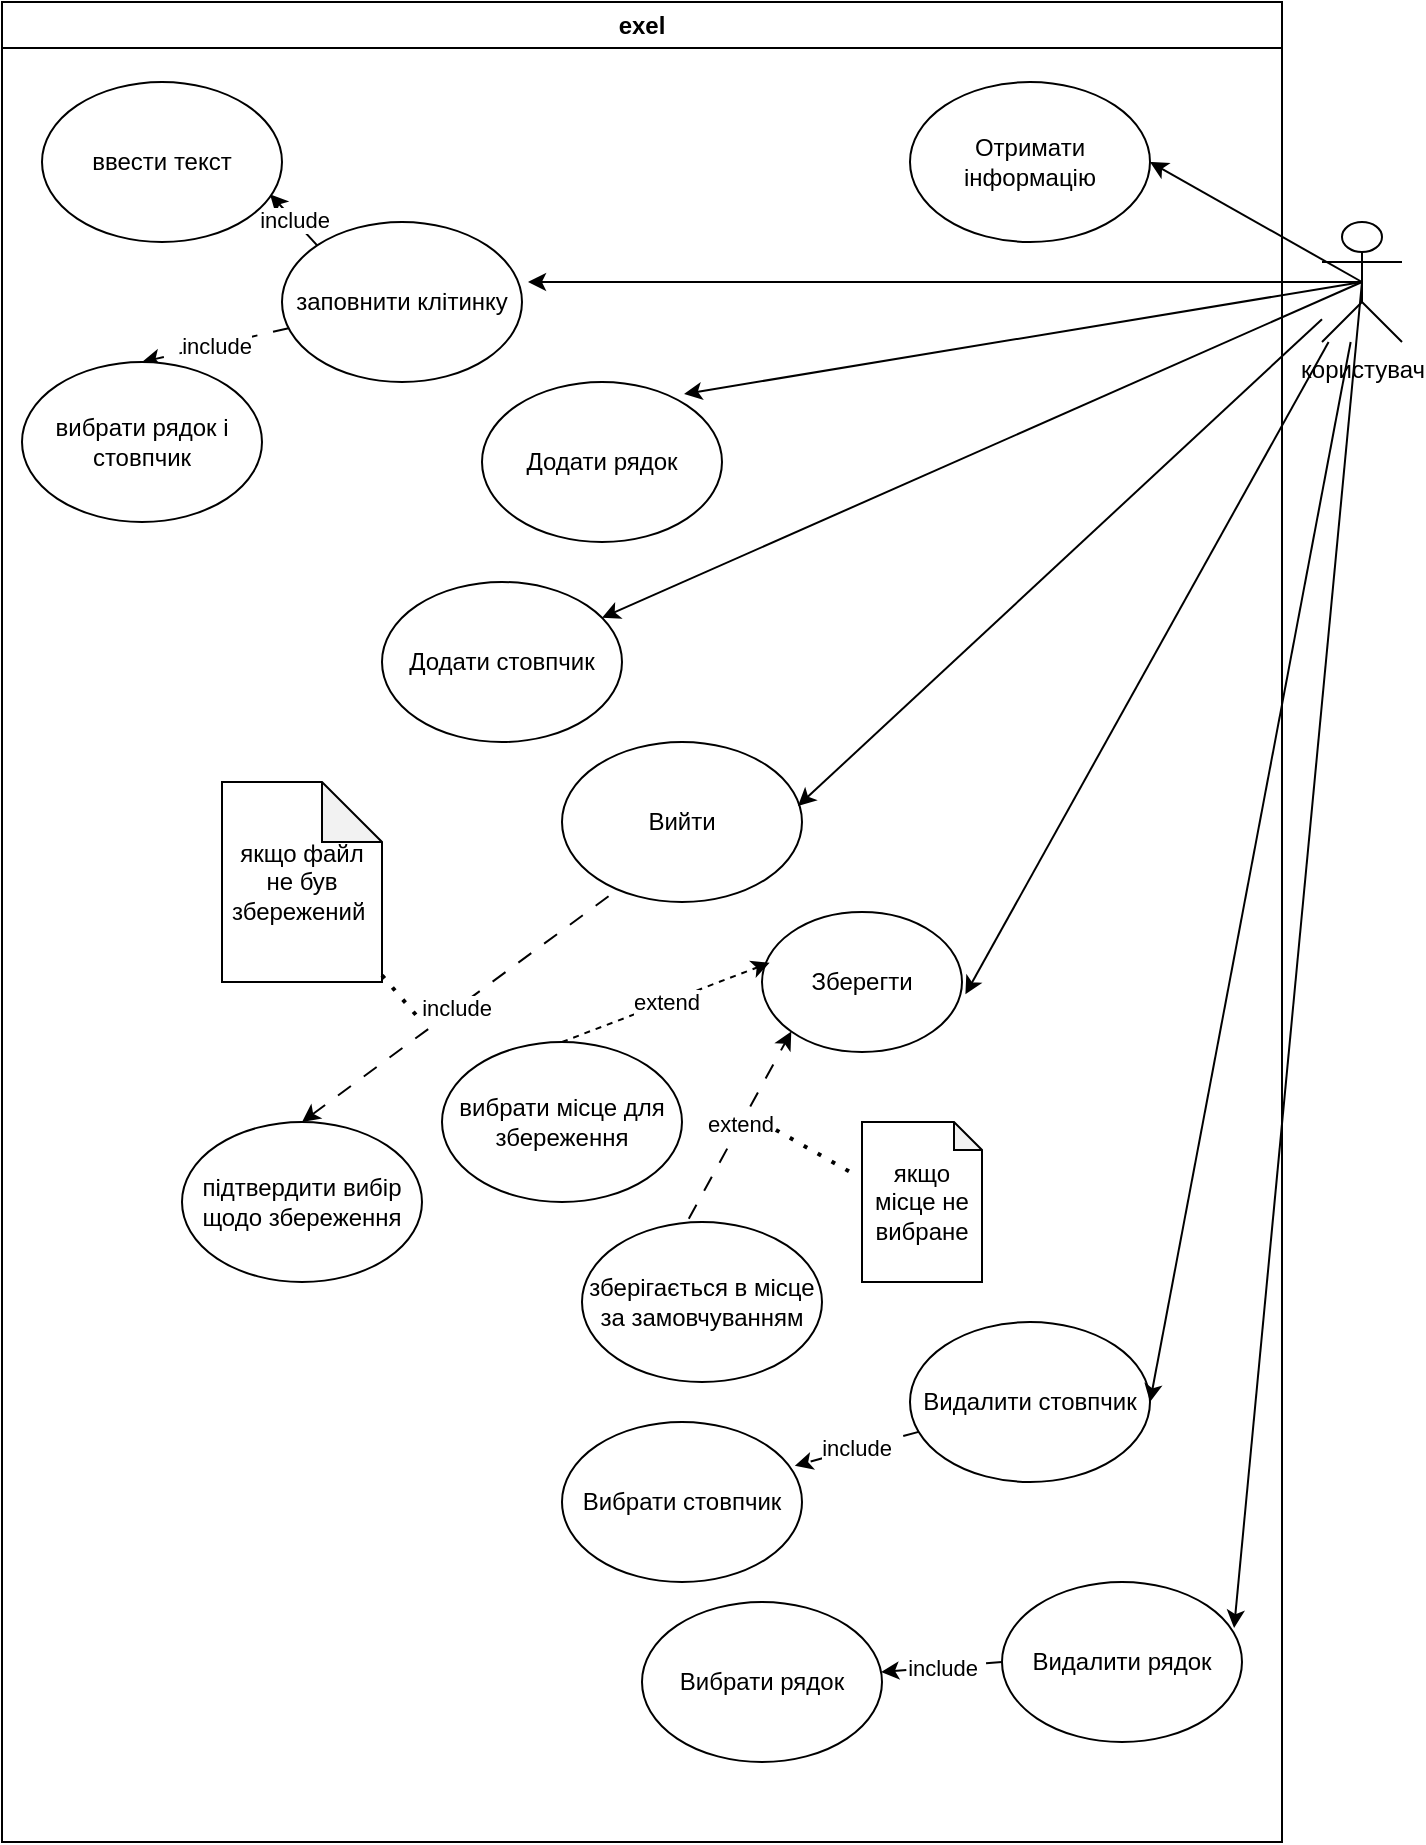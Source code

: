 <mxfile version="21.8.2" type="github">
  <diagram name="Сторінка-1" id="Xm3GS_noqdn_ys-yMm1C">
    <mxGraphModel dx="1622" dy="682" grid="1" gridSize="10" guides="1" tooltips="1" connect="1" arrows="1" fold="1" page="1" pageScale="1" pageWidth="827" pageHeight="1169" math="0" shadow="0">
      <root>
        <mxCell id="0" />
        <mxCell id="1" parent="0" />
        <mxCell id="YgugaBkHffZE8DEXQmD2-2" value="exel" style="swimlane;whiteSpace=wrap;html=1;" parent="1" vertex="1">
          <mxGeometry x="-160" y="60" width="640" height="920" as="geometry" />
        </mxCell>
        <mxCell id="YgugaBkHffZE8DEXQmD2-5" value="Зберегти" style="ellipse;whiteSpace=wrap;html=1;" parent="YgugaBkHffZE8DEXQmD2-2" vertex="1">
          <mxGeometry x="380" y="455" width="100" height="70" as="geometry" />
        </mxCell>
        <mxCell id="YgugaBkHffZE8DEXQmD2-7" value="Вийти" style="ellipse;whiteSpace=wrap;html=1;" parent="YgugaBkHffZE8DEXQmD2-2" vertex="1">
          <mxGeometry x="280" y="370" width="120" height="80" as="geometry" />
        </mxCell>
        <mxCell id="YgugaBkHffZE8DEXQmD2-9" value="Отримати інформацію" style="ellipse;whiteSpace=wrap;html=1;" parent="YgugaBkHffZE8DEXQmD2-2" vertex="1">
          <mxGeometry x="454" y="40" width="120" height="80" as="geometry" />
        </mxCell>
        <mxCell id="YgugaBkHffZE8DEXQmD2-13" value="Додати рядок" style="ellipse;whiteSpace=wrap;html=1;" parent="YgugaBkHffZE8DEXQmD2-2" vertex="1">
          <mxGeometry x="240" y="190" width="120" height="80" as="geometry" />
        </mxCell>
        <mxCell id="YgugaBkHffZE8DEXQmD2-12" value="Додати стовпчик" style="ellipse;whiteSpace=wrap;html=1;" parent="YgugaBkHffZE8DEXQmD2-2" vertex="1">
          <mxGeometry x="190" y="290" width="120" height="80" as="geometry" />
        </mxCell>
        <mxCell id="YgugaBkHffZE8DEXQmD2-11" value="Видалити стовпчик" style="ellipse;whiteSpace=wrap;html=1;" parent="YgugaBkHffZE8DEXQmD2-2" vertex="1">
          <mxGeometry x="454" y="660" width="120" height="80" as="geometry" />
        </mxCell>
        <mxCell id="YgugaBkHffZE8DEXQmD2-10" value="Видалити рядок" style="ellipse;whiteSpace=wrap;html=1;" parent="YgugaBkHffZE8DEXQmD2-2" vertex="1">
          <mxGeometry x="500" y="790" width="120" height="80" as="geometry" />
        </mxCell>
        <mxCell id="YgugaBkHffZE8DEXQmD2-26" value="include" style="endArrow=classic;html=1;rounded=0;entryX=0.5;entryY=0;entryDx=0;entryDy=0;dashed=1;dashPattern=8 8;" parent="YgugaBkHffZE8DEXQmD2-2" source="YgugaBkHffZE8DEXQmD2-14" target="YgugaBkHffZE8DEXQmD2-27" edge="1">
          <mxGeometry width="50" height="50" relative="1" as="geometry">
            <mxPoint x="50" y="350" as="sourcePoint" />
            <mxPoint x="70" y="340" as="targetPoint" />
          </mxGeometry>
        </mxCell>
        <mxCell id="YgugaBkHffZE8DEXQmD2-27" value="вибрати рядок і стовпчик" style="ellipse;whiteSpace=wrap;html=1;" parent="YgugaBkHffZE8DEXQmD2-2" vertex="1">
          <mxGeometry x="10" y="180" width="120" height="80" as="geometry" />
        </mxCell>
        <mxCell id="YgugaBkHffZE8DEXQmD2-28" value="include" style="endArrow=classic;html=1;rounded=0;dashed=1;dashPattern=8 8;entryX=0.97;entryY=0.274;entryDx=0;entryDy=0;entryPerimeter=0;" parent="YgugaBkHffZE8DEXQmD2-2" source="YgugaBkHffZE8DEXQmD2-11" target="YgugaBkHffZE8DEXQmD2-30" edge="1">
          <mxGeometry width="50" height="50" relative="1" as="geometry">
            <mxPoint x="70" y="550" as="sourcePoint" />
            <mxPoint x="290" y="590" as="targetPoint" />
          </mxGeometry>
        </mxCell>
        <mxCell id="YgugaBkHffZE8DEXQmD2-30" value="Вибрати стовпчик" style="ellipse;whiteSpace=wrap;html=1;" parent="YgugaBkHffZE8DEXQmD2-2" vertex="1">
          <mxGeometry x="280" y="710" width="120" height="80" as="geometry" />
        </mxCell>
        <mxCell id="YgugaBkHffZE8DEXQmD2-14" value="заповнити клітинку&lt;br&gt;" style="ellipse;whiteSpace=wrap;html=1;" parent="YgugaBkHffZE8DEXQmD2-2" vertex="1">
          <mxGeometry x="140" y="110" width="120" height="80" as="geometry" />
        </mxCell>
        <mxCell id="mJrauiK9PNxvg0cMx_gn-2" value="якщо файл не був збережений&amp;nbsp;" style="shape=note;whiteSpace=wrap;html=1;backgroundOutline=1;darkOpacity=0.05;" parent="YgugaBkHffZE8DEXQmD2-2" vertex="1">
          <mxGeometry x="110" y="390" width="80" height="100" as="geometry" />
        </mxCell>
        <mxCell id="mJrauiK9PNxvg0cMx_gn-3" value="" style="endArrow=none;dashed=1;html=1;dashPattern=1 3;strokeWidth=2;rounded=0;" parent="YgugaBkHffZE8DEXQmD2-2" source="mJrauiK9PNxvg0cMx_gn-2" edge="1">
          <mxGeometry width="50" height="50" relative="1" as="geometry">
            <mxPoint x="110" y="640" as="sourcePoint" />
            <mxPoint x="210" y="510" as="targetPoint" />
          </mxGeometry>
        </mxCell>
        <mxCell id="mJrauiK9PNxvg0cMx_gn-4" value="include" style="endArrow=classic;html=1;rounded=0;exitX=0.194;exitY=0.964;exitDx=0;exitDy=0;exitPerimeter=0;dashed=1;dashPattern=8 8;entryX=0.5;entryY=0;entryDx=0;entryDy=0;" parent="YgugaBkHffZE8DEXQmD2-2" source="YgugaBkHffZE8DEXQmD2-7" target="mJrauiK9PNxvg0cMx_gn-5" edge="1">
          <mxGeometry width="50" height="50" relative="1" as="geometry">
            <mxPoint x="160" y="630" as="sourcePoint" />
            <mxPoint x="210" y="600" as="targetPoint" />
          </mxGeometry>
        </mxCell>
        <mxCell id="mJrauiK9PNxvg0cMx_gn-5" value="підтвердити вибір щодо збереження" style="ellipse;whiteSpace=wrap;html=1;" parent="YgugaBkHffZE8DEXQmD2-2" vertex="1">
          <mxGeometry x="90" y="560" width="120" height="80" as="geometry" />
        </mxCell>
        <mxCell id="mJrauiK9PNxvg0cMx_gn-6" value="extend" style="endArrow=classic;html=1;rounded=0;entryX=0.038;entryY=0.362;entryDx=0;entryDy=0;entryPerimeter=0;dashed=1;exitX=0.5;exitY=0;exitDx=0;exitDy=0;" parent="YgugaBkHffZE8DEXQmD2-2" source="mJrauiK9PNxvg0cMx_gn-7" target="YgugaBkHffZE8DEXQmD2-5" edge="1">
          <mxGeometry width="50" height="50" relative="1" as="geometry">
            <mxPoint x="330" y="580" as="sourcePoint" />
            <mxPoint x="320" y="590" as="targetPoint" />
          </mxGeometry>
        </mxCell>
        <mxCell id="mJrauiK9PNxvg0cMx_gn-7" value="вибрати місце для збереження" style="ellipse;whiteSpace=wrap;html=1;" parent="YgugaBkHffZE8DEXQmD2-2" vertex="1">
          <mxGeometry x="220" y="520" width="120" height="80" as="geometry" />
        </mxCell>
        <mxCell id="oLhNeieQRL6w4kB9h83r-1" value="include" style="endArrow=classic;html=1;rounded=0;exitX=0;exitY=0;exitDx=0;exitDy=0;entryX=0.95;entryY=0.701;entryDx=0;entryDy=0;entryPerimeter=0;" edge="1" parent="YgugaBkHffZE8DEXQmD2-2" source="YgugaBkHffZE8DEXQmD2-14" target="oLhNeieQRL6w4kB9h83r-2">
          <mxGeometry width="50" height="50" relative="1" as="geometry">
            <mxPoint x="80" y="110" as="sourcePoint" />
            <mxPoint x="100" y="100" as="targetPoint" />
          </mxGeometry>
        </mxCell>
        <mxCell id="oLhNeieQRL6w4kB9h83r-2" value="ввести текст" style="ellipse;whiteSpace=wrap;html=1;" vertex="1" parent="YgugaBkHffZE8DEXQmD2-2">
          <mxGeometry x="20" y="40" width="120" height="80" as="geometry" />
        </mxCell>
        <mxCell id="oLhNeieQRL6w4kB9h83r-3" value="якщо місце не вибране" style="shape=note;whiteSpace=wrap;html=1;backgroundOutline=1;darkOpacity=0.05;size=14;" vertex="1" parent="YgugaBkHffZE8DEXQmD2-2">
          <mxGeometry x="430" y="560" width="60" height="80" as="geometry" />
        </mxCell>
        <mxCell id="oLhNeieQRL6w4kB9h83r-4" value="" style="endArrow=none;dashed=1;html=1;dashPattern=1 3;strokeWidth=2;rounded=0;entryX=-0.051;entryY=0.333;entryDx=0;entryDy=0;entryPerimeter=0;" edge="1" parent="YgugaBkHffZE8DEXQmD2-2" target="oLhNeieQRL6w4kB9h83r-3">
          <mxGeometry width="50" height="50" relative="1" as="geometry">
            <mxPoint x="380" y="560" as="sourcePoint" />
            <mxPoint x="310" y="530" as="targetPoint" />
          </mxGeometry>
        </mxCell>
        <mxCell id="oLhNeieQRL6w4kB9h83r-5" value="Вибрати рядок" style="ellipse;whiteSpace=wrap;html=1;" vertex="1" parent="YgugaBkHffZE8DEXQmD2-2">
          <mxGeometry x="320" y="800" width="120" height="80" as="geometry" />
        </mxCell>
        <mxCell id="YgugaBkHffZE8DEXQmD2-29" value="include" style="endArrow=classic;html=1;rounded=0;exitX=0;exitY=0.5;exitDx=0;exitDy=0;dashed=1;dashPattern=8 8;" parent="YgugaBkHffZE8DEXQmD2-2" source="YgugaBkHffZE8DEXQmD2-10" target="oLhNeieQRL6w4kB9h83r-5" edge="1">
          <mxGeometry width="50" height="50" relative="1" as="geometry">
            <mxPoint x="310" y="590" as="sourcePoint" />
            <mxPoint x="370" y="580" as="targetPoint" />
          </mxGeometry>
        </mxCell>
        <mxCell id="oLhNeieQRL6w4kB9h83r-6" value="extend" style="endArrow=classic;html=1;rounded=0;entryX=0;entryY=1;entryDx=0;entryDy=0;dashed=1;dashPattern=8 8;exitX=0.445;exitY=-0.02;exitDx=0;exitDy=0;exitPerimeter=0;" edge="1" parent="YgugaBkHffZE8DEXQmD2-2" source="oLhNeieQRL6w4kB9h83r-7" target="YgugaBkHffZE8DEXQmD2-5">
          <mxGeometry width="50" height="50" relative="1" as="geometry">
            <mxPoint x="360" y="590" as="sourcePoint" />
            <mxPoint x="360" y="590" as="targetPoint" />
          </mxGeometry>
        </mxCell>
        <mxCell id="oLhNeieQRL6w4kB9h83r-7" value="зберігається в місце за замовчуванням" style="ellipse;whiteSpace=wrap;html=1;" vertex="1" parent="YgugaBkHffZE8DEXQmD2-2">
          <mxGeometry x="290" y="610" width="120" height="80" as="geometry" />
        </mxCell>
        <mxCell id="YgugaBkHffZE8DEXQmD2-3" value="користувач" style="shape=umlActor;verticalLabelPosition=bottom;verticalAlign=top;html=1;outlineConnect=0;" parent="1" vertex="1">
          <mxGeometry x="500" y="170" width="40" height="60" as="geometry" />
        </mxCell>
        <mxCell id="YgugaBkHffZE8DEXQmD2-16" value="" style="endArrow=classic;html=1;rounded=0;entryX=0.842;entryY=0.075;entryDx=0;entryDy=0;entryPerimeter=0;exitX=0.5;exitY=0.5;exitDx=0;exitDy=0;exitPerimeter=0;" parent="1" source="YgugaBkHffZE8DEXQmD2-3" target="YgugaBkHffZE8DEXQmD2-13" edge="1">
          <mxGeometry width="50" height="50" relative="1" as="geometry">
            <mxPoint x="780" y="226" as="sourcePoint" />
            <mxPoint x="551" y="165" as="targetPoint" />
          </mxGeometry>
        </mxCell>
        <mxCell id="YgugaBkHffZE8DEXQmD2-17" value="" style="endArrow=classic;html=1;rounded=0;entryX=1;entryY=0.5;entryDx=0;entryDy=0;exitX=0.5;exitY=0.5;exitDx=0;exitDy=0;exitPerimeter=0;" parent="1" source="YgugaBkHffZE8DEXQmD2-3" target="YgugaBkHffZE8DEXQmD2-9" edge="1">
          <mxGeometry width="50" height="50" relative="1" as="geometry">
            <mxPoint x="790" y="236" as="sourcePoint" />
            <mxPoint x="561" y="175" as="targetPoint" />
          </mxGeometry>
        </mxCell>
        <mxCell id="YgugaBkHffZE8DEXQmD2-19" value="" style="endArrow=classic;html=1;rounded=0;entryX=1.017;entryY=0.588;entryDx=0;entryDy=0;entryPerimeter=0;" parent="1" source="YgugaBkHffZE8DEXQmD2-3" target="YgugaBkHffZE8DEXQmD2-5" edge="1">
          <mxGeometry width="50" height="50" relative="1" as="geometry">
            <mxPoint x="810" y="256" as="sourcePoint" />
            <mxPoint x="581" y="195" as="targetPoint" />
          </mxGeometry>
        </mxCell>
        <mxCell id="YgugaBkHffZE8DEXQmD2-20" value="" style="endArrow=classic;html=1;rounded=0;entryX=0.967;entryY=0.288;entryDx=0;entryDy=0;entryPerimeter=0;exitX=0.5;exitY=0.5;exitDx=0;exitDy=0;exitPerimeter=0;" parent="1" source="YgugaBkHffZE8DEXQmD2-3" target="YgugaBkHffZE8DEXQmD2-10" edge="1">
          <mxGeometry width="50" height="50" relative="1" as="geometry">
            <mxPoint x="820" y="266" as="sourcePoint" />
            <mxPoint x="591" y="205" as="targetPoint" />
          </mxGeometry>
        </mxCell>
        <mxCell id="YgugaBkHffZE8DEXQmD2-21" value="" style="endArrow=classic;html=1;rounded=0;entryX=1;entryY=0.5;entryDx=0;entryDy=0;" parent="1" source="YgugaBkHffZE8DEXQmD2-3" target="YgugaBkHffZE8DEXQmD2-11" edge="1">
          <mxGeometry width="50" height="50" relative="1" as="geometry">
            <mxPoint x="830" y="276" as="sourcePoint" />
            <mxPoint x="601" y="215" as="targetPoint" />
          </mxGeometry>
        </mxCell>
        <mxCell id="YgugaBkHffZE8DEXQmD2-22" value="" style="endArrow=classic;html=1;rounded=0;entryX=0.983;entryY=0.4;entryDx=0;entryDy=0;entryPerimeter=0;" parent="1" source="YgugaBkHffZE8DEXQmD2-3" target="YgugaBkHffZE8DEXQmD2-7" edge="1">
          <mxGeometry width="50" height="50" relative="1" as="geometry">
            <mxPoint x="840" y="286" as="sourcePoint" />
            <mxPoint x="611" y="225" as="targetPoint" />
          </mxGeometry>
        </mxCell>
        <mxCell id="YgugaBkHffZE8DEXQmD2-23" value="" style="endArrow=classic;html=1;rounded=0;entryX=1.025;entryY=0.375;entryDx=0;entryDy=0;entryPerimeter=0;exitX=0.5;exitY=0.5;exitDx=0;exitDy=0;exitPerimeter=0;" parent="1" source="YgugaBkHffZE8DEXQmD2-3" target="YgugaBkHffZE8DEXQmD2-14" edge="1">
          <mxGeometry width="50" height="50" relative="1" as="geometry">
            <mxPoint x="850" y="296" as="sourcePoint" />
            <mxPoint x="621" y="235" as="targetPoint" />
          </mxGeometry>
        </mxCell>
        <mxCell id="YgugaBkHffZE8DEXQmD2-25" value="" style="endArrow=classic;html=1;rounded=0;exitX=0.5;exitY=0.5;exitDx=0;exitDy=0;exitPerimeter=0;" parent="1" source="YgugaBkHffZE8DEXQmD2-3" target="YgugaBkHffZE8DEXQmD2-12" edge="1">
          <mxGeometry width="50" height="50" relative="1" as="geometry">
            <mxPoint x="780" y="230" as="sourcePoint" />
            <mxPoint x="480" y="500" as="targetPoint" />
          </mxGeometry>
        </mxCell>
      </root>
    </mxGraphModel>
  </diagram>
</mxfile>
